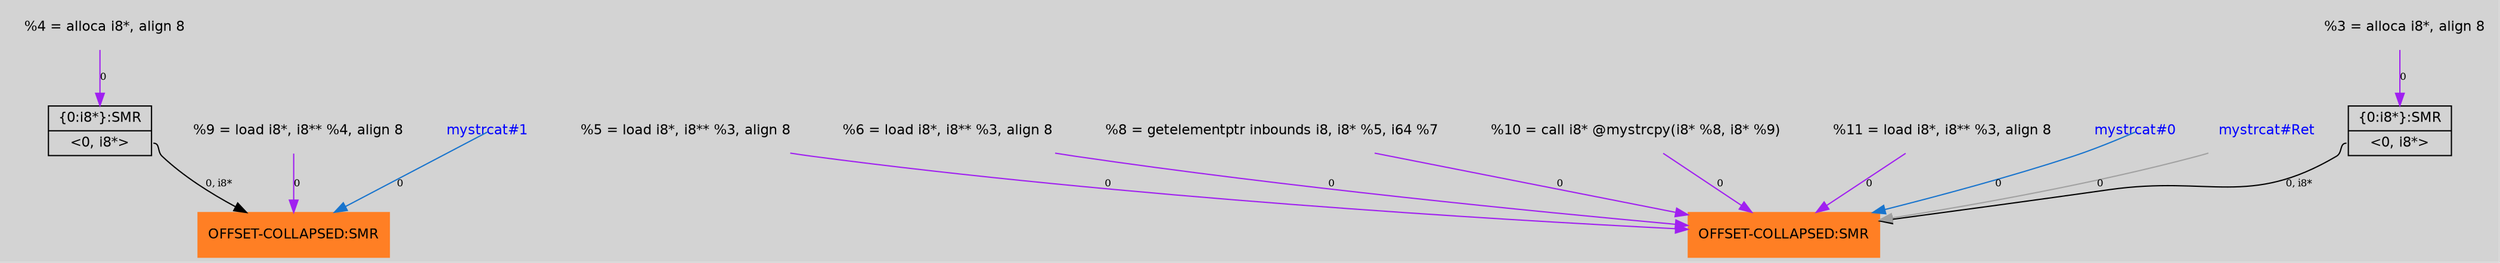 digraph unnamed {
	graph [center=true, ratio=true, bgcolor=lightgray, fontname=Helvetica];
	node  [fontname=Helvetica, fontsize=11];

	Node0x219c080 [shape=record,color=chocolate1, style=filled,label="{OFFSET-COLLAPSED:SMR}"];
	Node0x219e040 [shape=record,label="{\{0:i8*\}:SMR|{<s0>\<0, i8*\>}}"];
	Node0x219ea40 [shape=record,label="{\{0:i8*\}:SMR|{<s0>\<0, i8*\>}}"];
	Node0x219f060 [shape=record,color=chocolate1, style=filled,label="{OFFSET-COLLAPSED:SMR}"];
	Node0x2184208 [shape=plaintext, label ="  %5 = load i8*, i8** %3, align 8"];
	Node0x2184208 -> Node0x219f060[arrowtail=tee,label="0",fontsize=8,color=purple];
	Node0x2184268 [shape=plaintext, label ="  %6 = load i8*, i8** %3, align 8"];
	Node0x2184268 -> Node0x219f060[arrowtail=tee,label="0",fontsize=8,color=purple];
	Node0x21843b0 [shape=plaintext, label ="  %8 = getelementptr inbounds i8, i8* %5, i64 %7"];
	Node0x21843b0 -> Node0x219f060[arrowtail=tee,label="0",fontsize=8,color=purple];
	Node0x2183ff8 [shape=plaintext, label ="  %3 = alloca i8*, align 8"];
	Node0x2183ff8 -> Node0x219e040[arrowtail=tee,label="0",fontsize=8,color=purple];
	Node0x2184058 [shape=plaintext, label ="  %4 = alloca i8*, align 8"];
	Node0x2184058 -> Node0x219ea40[arrowtail=tee,label="0",fontsize=8,color=purple];
	Node0x21844a8 [shape=plaintext, label ="  %9 = load i8*, i8** %4, align 8"];
	Node0x21844a8 -> Node0x219c080[arrowtail=tee,label="0",fontsize=8,color=purple];
	Node0x2184538 [shape=plaintext, label ="  %10 = call i8* @mystrcpy(i8* %8, i8* %9)"];
	Node0x2184538 -> Node0x219f060[arrowtail=tee,label="0",fontsize=8,color=purple];
	Node0x21845a8 [shape=plaintext, label ="  %11 = load i8*, i8** %3, align 8"];
	Node0x21845a8 -> Node0x219f060[arrowtail=tee,label="0",fontsize=8,color=purple];
	Node0x2182f38 [shape=plaintext,fontcolor=blue, label ="mystrcat#1"];
	Node0x2182f38 -> Node0x219c080[tailclip=false,color=dodgerblue3,label="0",fontsize=8];
	Node0x2182f10 [shape=plaintext,fontcolor=blue, label ="mystrcat#0"];
	Node0x2182f10 -> Node0x219f060[tailclip=false,color=dodgerblue3,label="0",fontsize=8];
	Node0x2182e08 [shape=plaintext,fontcolor=blue, label ="mystrcat#Ret"];
	Node0x2182e08 -> Node0x219f060[arrowtail=tee,color=gray63,label="0",fontsize=8];
	Node0x219e040:s0 -> Node0x219f060[arrowtail=tee,label="0, i8*",fontsize=8];
	Node0x219ea40:s0 -> Node0x219c080[arrowtail=tee,label="0, i8*",fontsize=8];
}
